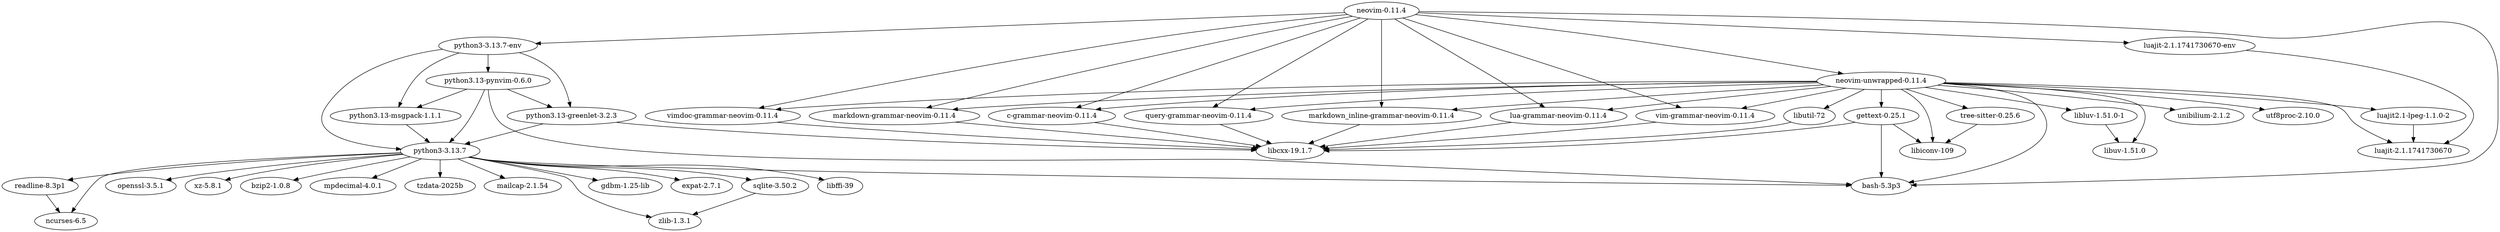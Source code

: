 strict digraph {
  "c-grammar-neovim-0.11.4" -> "libcxx-19.1.7" [];
  "python3.13-greenlet-3.2.3" -> "libcxx-19.1.7" [];
  "python3.13-greenlet-3.2.3" -> "python3-3.13.7" [];
  "luajit-2.1.1741730670-env" -> "luajit-2.1.1741730670" [];
  "tree-sitter-0.25.6" -> "libiconv-109" [];
  "libutil-72" -> "libcxx-19.1.7" [];
  "readline-8.3p1" -> "ncurses-6.5" [];
  "gettext-0.25.1" -> "libcxx-19.1.7" [];
  "gettext-0.25.1" -> "libiconv-109" [];
  "gettext-0.25.1" -> "bash-5.3p3" [];
  "python3.13-pynvim-0.6.0" -> "python3.13-greenlet-3.2.3" [];
  "python3.13-pynvim-0.6.0" -> "python3-3.13.7" [];
  "python3.13-pynvim-0.6.0" -> "bash-5.3p3" [];
  "python3.13-pynvim-0.6.0" -> "python3.13-msgpack-1.1.1" [];
  "query-grammar-neovim-0.11.4" -> "libcxx-19.1.7" [];
  "python3-3.13.7" -> "openssl-3.5.1" [];
  "python3-3.13.7" -> "xz-5.8.1" [];
  "python3-3.13.7" -> "bzip2-1.0.8" [];
  "python3-3.13.7" -> "mpdecimal-4.0.1" [];
  "python3-3.13.7" -> "tzdata-2025b" [];
  "python3-3.13.7" -> "mailcap-2.1.54" [];
  "python3-3.13.7" -> "readline-8.3p1" [];
  "python3-3.13.7" -> "bash-5.3p3" [];
  "python3-3.13.7" -> "zlib-1.3.1" [];
  "python3-3.13.7" -> "ncurses-6.5" [];
  "python3-3.13.7" -> "gdbm-1.25-lib" [];
  "python3-3.13.7" -> "expat-2.7.1" [];
  "python3-3.13.7" -> "sqlite-3.50.2" [];
  "python3-3.13.7" -> "libffi-39" [];
  "python3-3.13.7-env" -> "python3.13-greenlet-3.2.3" [];
  "python3-3.13.7-env" -> "python3.13-pynvim-0.6.0" [];
  "python3-3.13.7-env" -> "python3-3.13.7" [];
  "python3-3.13.7-env" -> "python3.13-msgpack-1.1.1" [];
  "markdown_inline-grammar-neovim-0.11.4" -> "libcxx-19.1.7" [];
  "lua-grammar-neovim-0.11.4" -> "libcxx-19.1.7" [];
  "vim-grammar-neovim-0.11.4" -> "libcxx-19.1.7" [];
  "libluv-1.51.0-1" -> "libuv-1.51.0" [];
  "python3.13-msgpack-1.1.1" -> "python3-3.13.7" [];
  "vimdoc-grammar-neovim-0.11.4" -> "libcxx-19.1.7" [];
  "neovim-0.11.4" -> "c-grammar-neovim-0.11.4" [];
  "neovim-0.11.4" -> "luajit-2.1.1741730670-env" [];
  "neovim-0.11.4" -> "query-grammar-neovim-0.11.4" [];
  "neovim-0.11.4" -> "bash-5.3p3" [];
  "neovim-0.11.4" -> "python3-3.13.7-env" [];
  "neovim-0.11.4" -> "markdown_inline-grammar-neovim-0.11.4" [];
  "neovim-0.11.4" -> "lua-grammar-neovim-0.11.4" [];
  "neovim-0.11.4" -> "vim-grammar-neovim-0.11.4" [];
  "neovim-0.11.4" -> "vimdoc-grammar-neovim-0.11.4" [];
  "neovim-0.11.4" -> "markdown-grammar-neovim-0.11.4" [];
  "neovim-0.11.4" -> "neovim-unwrapped-0.11.4" [];
  "sqlite-3.50.2" -> "zlib-1.3.1" [];
  "markdown-grammar-neovim-0.11.4" -> "libcxx-19.1.7" [];
  "luajit2.1-lpeg-1.1.0-2" -> "luajit-2.1.1741730670" [];
  "neovim-unwrapped-0.11.4" -> "luajit-2.1.1741730670" [];
  "neovim-unwrapped-0.11.4" -> "c-grammar-neovim-0.11.4" [];
  "neovim-unwrapped-0.11.4" -> "libuv-1.51.0" [];
  "neovim-unwrapped-0.11.4" -> "tree-sitter-0.25.6" [];
  "neovim-unwrapped-0.11.4" -> "libutil-72" [];
  "neovim-unwrapped-0.11.4" -> "libiconv-109" [];
  "neovim-unwrapped-0.11.4" -> "gettext-0.25.1" [];
  "neovim-unwrapped-0.11.4" -> "query-grammar-neovim-0.11.4" [];
  "neovim-unwrapped-0.11.4" -> "unibilium-2.1.2" [];
  "neovim-unwrapped-0.11.4" -> "utf8proc-2.10.0" [];
  "neovim-unwrapped-0.11.4" -> "bash-5.3p3" [];
  "neovim-unwrapped-0.11.4" -> "markdown_inline-grammar-neovim-0.11.4" [];
  "neovim-unwrapped-0.11.4" -> "lua-grammar-neovim-0.11.4" [];
  "neovim-unwrapped-0.11.4" -> "vim-grammar-neovim-0.11.4" [];
  "neovim-unwrapped-0.11.4" -> "libluv-1.51.0-1" [];
  "neovim-unwrapped-0.11.4" -> "vimdoc-grammar-neovim-0.11.4" [];
  "neovim-unwrapped-0.11.4" -> "markdown-grammar-neovim-0.11.4" [];
  "neovim-unwrapped-0.11.4" -> "luajit2.1-lpeg-1.1.0-2" [];
}

